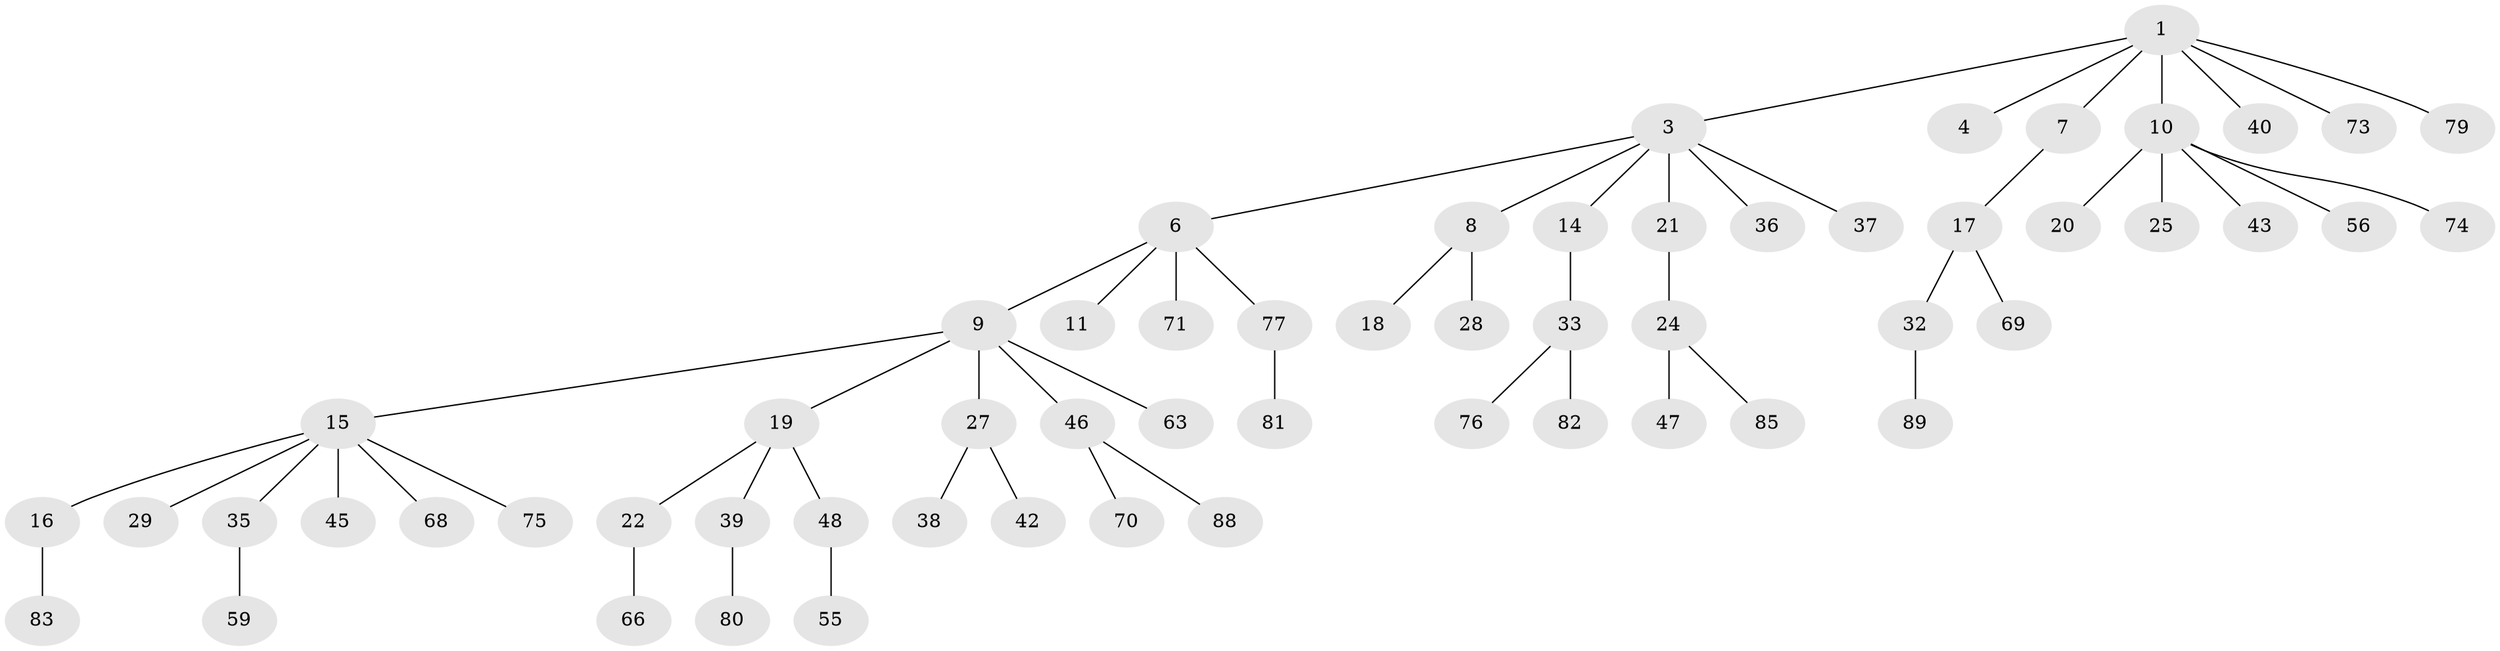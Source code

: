 // Generated by graph-tools (version 1.1) at 2025/52/02/27/25 19:52:10]
// undirected, 59 vertices, 58 edges
graph export_dot {
graph [start="1"]
  node [color=gray90,style=filled];
  1 [super="+2"];
  3 [super="+5"];
  4;
  6 [super="+52"];
  7 [super="+67"];
  8 [super="+53"];
  9 [super="+13"];
  10 [super="+12"];
  11;
  14 [super="+31"];
  15 [super="+23"];
  16;
  17 [super="+30"];
  18 [super="+34"];
  19 [super="+41"];
  20 [super="+50"];
  21;
  22;
  24 [super="+26"];
  25;
  27;
  28 [super="+62"];
  29;
  32;
  33 [super="+54"];
  35 [super="+84"];
  36 [super="+44"];
  37;
  38 [super="+61"];
  39 [super="+57"];
  40;
  42 [super="+58"];
  43 [super="+87"];
  45 [super="+64"];
  46 [super="+51"];
  47;
  48 [super="+49"];
  55 [super="+60"];
  56 [super="+65"];
  59;
  63;
  66 [super="+78"];
  68;
  69;
  70 [super="+72"];
  71;
  73;
  74;
  75 [super="+86"];
  76;
  77;
  79;
  80;
  81;
  82;
  83;
  85;
  88;
  89;
  1 -- 3;
  1 -- 4;
  1 -- 10;
  1 -- 73;
  1 -- 40;
  1 -- 7;
  1 -- 79;
  3 -- 6;
  3 -- 8;
  3 -- 14;
  3 -- 21;
  3 -- 36;
  3 -- 37;
  6 -- 9;
  6 -- 11;
  6 -- 71;
  6 -- 77;
  7 -- 17;
  8 -- 18;
  8 -- 28;
  9 -- 15;
  9 -- 19;
  9 -- 27;
  9 -- 46;
  9 -- 63;
  10 -- 20;
  10 -- 43;
  10 -- 56;
  10 -- 25;
  10 -- 74;
  14 -- 33;
  15 -- 16;
  15 -- 35;
  15 -- 68;
  15 -- 75;
  15 -- 29;
  15 -- 45;
  16 -- 83;
  17 -- 32;
  17 -- 69;
  19 -- 22;
  19 -- 39;
  19 -- 48;
  21 -- 24;
  22 -- 66;
  24 -- 85;
  24 -- 47;
  27 -- 38;
  27 -- 42;
  32 -- 89;
  33 -- 76;
  33 -- 82;
  35 -- 59;
  39 -- 80;
  46 -- 70;
  46 -- 88;
  48 -- 55;
  77 -- 81;
}
